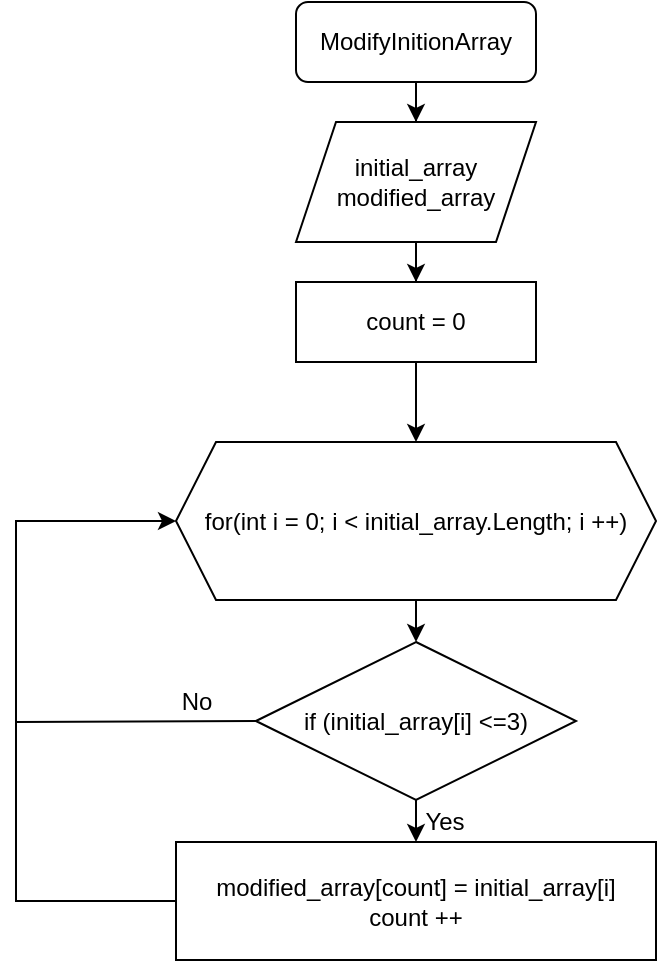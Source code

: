 <mxfile version="14.7.6" type="device"><diagram id="C5RBs43oDa-KdzZeNtuy" name="Page-1"><mxGraphModel dx="942" dy="649" grid="1" gridSize="10" guides="1" tooltips="1" connect="1" arrows="1" fold="1" page="1" pageScale="1" pageWidth="827" pageHeight="1169" math="0" shadow="0"><root><mxCell id="WIyWlLk6GJQsqaUBKTNV-0"/><mxCell id="WIyWlLk6GJQsqaUBKTNV-1" parent="WIyWlLk6GJQsqaUBKTNV-0"/><mxCell id="X4WKF1diz-JgF6NBlj7J-23" style="edgeStyle=orthogonalEdgeStyle;rounded=0;orthogonalLoop=1;jettySize=auto;html=1;entryX=0.5;entryY=0;entryDx=0;entryDy=0;" edge="1" parent="WIyWlLk6GJQsqaUBKTNV-1" source="X4WKF1diz-JgF6NBlj7J-0" target="X4WKF1diz-JgF6NBlj7J-3"><mxGeometry relative="1" as="geometry"/></mxCell><mxCell id="X4WKF1diz-JgF6NBlj7J-0" value="ModifyInitionArray" style="rounded=1;whiteSpace=wrap;html=1;" vertex="1" parent="WIyWlLk6GJQsqaUBKTNV-1"><mxGeometry x="340" y="40" width="120" height="40" as="geometry"/></mxCell><mxCell id="X4WKF1diz-JgF6NBlj7J-22" style="edgeStyle=orthogonalEdgeStyle;rounded=0;orthogonalLoop=1;jettySize=auto;html=1;entryX=0.5;entryY=0;entryDx=0;entryDy=0;" edge="1" parent="WIyWlLk6GJQsqaUBKTNV-1" source="X4WKF1diz-JgF6NBlj7J-3" target="X4WKF1diz-JgF6NBlj7J-4"><mxGeometry relative="1" as="geometry"/></mxCell><mxCell id="X4WKF1diz-JgF6NBlj7J-3" value="initial_array&lt;br&gt;modified_array" style="shape=parallelogram;perimeter=parallelogramPerimeter;whiteSpace=wrap;html=1;fixedSize=1;size=20;" vertex="1" parent="WIyWlLk6GJQsqaUBKTNV-1"><mxGeometry x="340" y="100" width="120" height="60" as="geometry"/></mxCell><mxCell id="X4WKF1diz-JgF6NBlj7J-21" style="edgeStyle=orthogonalEdgeStyle;rounded=0;orthogonalLoop=1;jettySize=auto;html=1;entryX=0.5;entryY=0;entryDx=0;entryDy=0;" edge="1" parent="WIyWlLk6GJQsqaUBKTNV-1" source="X4WKF1diz-JgF6NBlj7J-4" target="X4WKF1diz-JgF6NBlj7J-6"><mxGeometry relative="1" as="geometry"/></mxCell><mxCell id="X4WKF1diz-JgF6NBlj7J-4" value="count = 0" style="rounded=0;whiteSpace=wrap;html=1;" vertex="1" parent="WIyWlLk6GJQsqaUBKTNV-1"><mxGeometry x="340" y="180" width="120" height="40" as="geometry"/></mxCell><mxCell id="X4WKF1diz-JgF6NBlj7J-20" style="edgeStyle=orthogonalEdgeStyle;rounded=0;orthogonalLoop=1;jettySize=auto;html=1;entryX=0.5;entryY=0;entryDx=0;entryDy=0;" edge="1" parent="WIyWlLk6GJQsqaUBKTNV-1" source="X4WKF1diz-JgF6NBlj7J-6" target="X4WKF1diz-JgF6NBlj7J-7"><mxGeometry relative="1" as="geometry"/></mxCell><mxCell id="X4WKF1diz-JgF6NBlj7J-6" value="for(int i = 0; i &amp;lt; initial_array.Length; i ++)" style="shape=hexagon;perimeter=hexagonPerimeter2;whiteSpace=wrap;html=1;fixedSize=1;" vertex="1" parent="WIyWlLk6GJQsqaUBKTNV-1"><mxGeometry x="280" y="260" width="240" height="79" as="geometry"/></mxCell><mxCell id="X4WKF1diz-JgF6NBlj7J-13" style="edgeStyle=orthogonalEdgeStyle;rounded=0;orthogonalLoop=1;jettySize=auto;html=1;entryX=0.5;entryY=0;entryDx=0;entryDy=0;" edge="1" parent="WIyWlLk6GJQsqaUBKTNV-1" source="X4WKF1diz-JgF6NBlj7J-7" target="X4WKF1diz-JgF6NBlj7J-8"><mxGeometry relative="1" as="geometry"/></mxCell><mxCell id="X4WKF1diz-JgF6NBlj7J-7" value="if (initial_array[i] &amp;lt;=3)" style="rhombus;whiteSpace=wrap;html=1;" vertex="1" parent="WIyWlLk6GJQsqaUBKTNV-1"><mxGeometry x="320" y="360" width="160" height="79" as="geometry"/></mxCell><mxCell id="X4WKF1diz-JgF6NBlj7J-11" style="edgeStyle=orthogonalEdgeStyle;rounded=0;orthogonalLoop=1;jettySize=auto;html=1;entryX=0;entryY=0.5;entryDx=0;entryDy=0;" edge="1" parent="WIyWlLk6GJQsqaUBKTNV-1" source="X4WKF1diz-JgF6NBlj7J-8" target="X4WKF1diz-JgF6NBlj7J-6"><mxGeometry relative="1" as="geometry"><mxPoint x="181" y="431.02" as="targetPoint"/><Array as="points"><mxPoint x="200" y="490"/><mxPoint x="200" y="300"/></Array></mxGeometry></mxCell><mxCell id="X4WKF1diz-JgF6NBlj7J-8" value="modified_array[count] = initial_array[i]&lt;br&gt;count ++" style="rounded=0;whiteSpace=wrap;html=1;" vertex="1" parent="WIyWlLk6GJQsqaUBKTNV-1"><mxGeometry x="280" y="460" width="240" height="59" as="geometry"/></mxCell><mxCell id="X4WKF1diz-JgF6NBlj7J-15" value="Yes" style="text;html=1;align=center;verticalAlign=middle;resizable=0;points=[];autosize=1;strokeColor=none;" vertex="1" parent="WIyWlLk6GJQsqaUBKTNV-1"><mxGeometry x="394" y="440" width="40" height="20" as="geometry"/></mxCell><mxCell id="X4WKF1diz-JgF6NBlj7J-16" value="No" style="text;html=1;align=center;verticalAlign=middle;resizable=0;points=[];autosize=1;strokeColor=none;" vertex="1" parent="WIyWlLk6GJQsqaUBKTNV-1"><mxGeometry x="275" y="380" width="30" height="20" as="geometry"/></mxCell><mxCell id="X4WKF1diz-JgF6NBlj7J-19" value="" style="endArrow=none;html=1;entryX=0;entryY=0.5;entryDx=0;entryDy=0;" edge="1" parent="WIyWlLk6GJQsqaUBKTNV-1" target="X4WKF1diz-JgF6NBlj7J-7"><mxGeometry width="50" height="50" relative="1" as="geometry"><mxPoint x="200" y="400" as="sourcePoint"/><mxPoint x="290" y="400" as="targetPoint"/></mxGeometry></mxCell></root></mxGraphModel></diagram></mxfile>